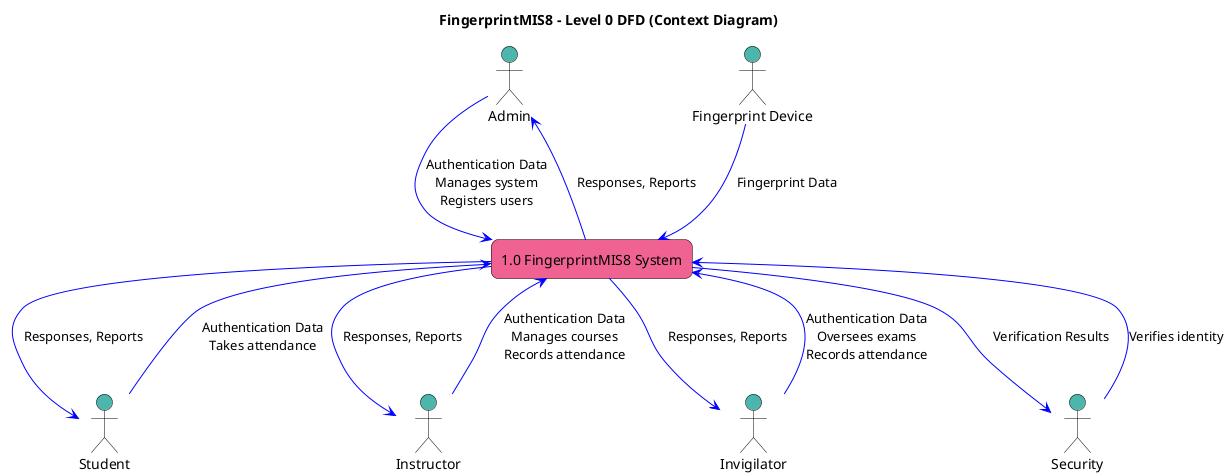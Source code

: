 @startuml
title FingerprintMIS8 - Level 0 DFD (Context Diagram)

skinparam rectangle {
  BackgroundColor #f06292
  BorderColor black
  RoundCorner 15
  FontColor black
}

skinparam actor {
  BackgroundColor #4db6ac
  BorderColor black
  FontColor black
}

actor "Admin" as Admin #4db6ac
actor "Student" as Student #4db6ac
actor "Instructor" as Instructor #4db6ac
actor "Invigilator" as Invigilator #4db6ac
actor "Security" as Security #4db6ac

rectangle "1.0 FingerprintMIS8 System" as System #f06292
actor "Fingerprint Device" as Device #4db6ac

Admin -[#0000FF]-> System : Authentication Data\nManages system\nRegisters users
Student -[#0000FF]-> System : Authentication Data\nTakes attendance
Instructor -[#0000FF]-> System : Authentication Data\nManages courses\nRecords attendance
Invigilator -[#0000FF]-> System : Authentication Data\nOversees exams\nRecords attendance
Security -[#0000FF]-> System : Verifies identity

Device -[#0000FF]-> System : Fingerprint Data
System -[#0000FF]-> Admin : Responses, Reports
System -[#0000FF]-> Student : Responses, Reports
System -[#0000FF]-> Instructor : Responses, Reports
System -[#0000FF]-> Invigilator : Responses, Reports
System -[#0000FF]-> Security : Verification Results

@enduml
